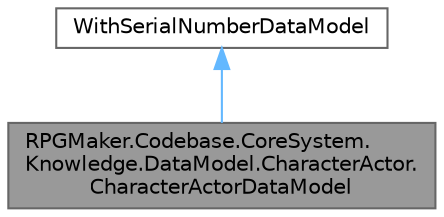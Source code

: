 digraph "RPGMaker.Codebase.CoreSystem.Knowledge.DataModel.CharacterActor.CharacterActorDataModel"
{
 // LATEX_PDF_SIZE
  bgcolor="transparent";
  edge [fontname=Helvetica,fontsize=10,labelfontname=Helvetica,labelfontsize=10];
  node [fontname=Helvetica,fontsize=10,shape=box,height=0.2,width=0.4];
  Node1 [id="Node000001",label="RPGMaker.Codebase.CoreSystem.\lKnowledge.DataModel.CharacterActor.\lCharacterActorDataModel",height=0.2,width=0.4,color="gray40", fillcolor="grey60", style="filled", fontcolor="black",tooltip="😁 キャラクター・アクター・データ・モデル"];
  Node2 -> Node1 [id="edge1_Node000001_Node000002",dir="back",color="steelblue1",style="solid",tooltip=" "];
  Node2 [id="Node000002",label="WithSerialNumberDataModel",height=0.2,width=0.4,color="gray40", fillcolor="white", style="filled",tooltip=" "];
}
